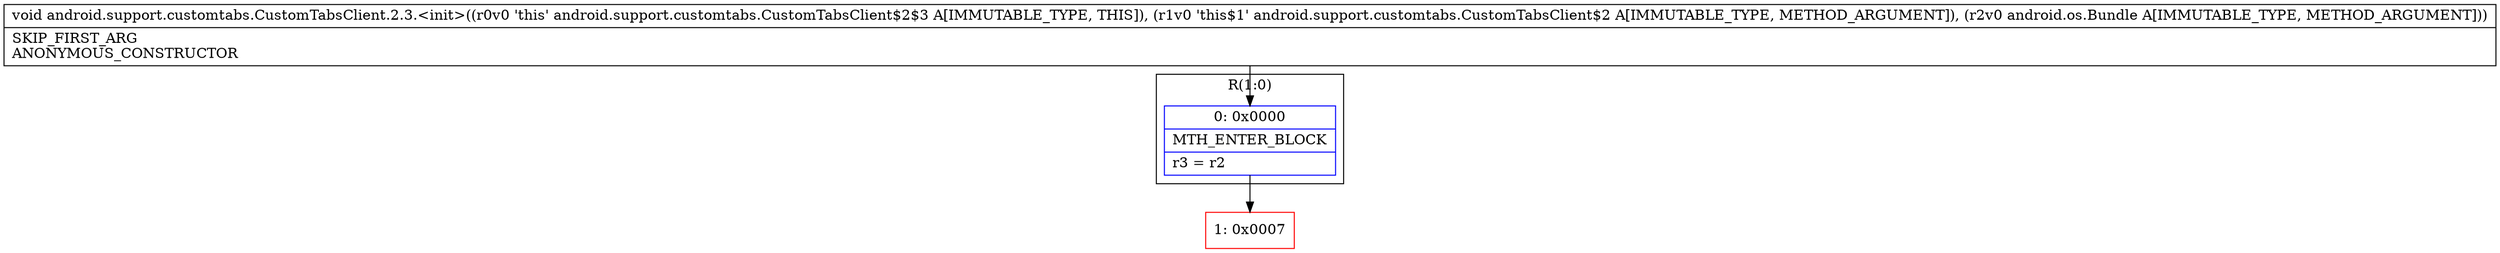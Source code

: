 digraph "CFG forandroid.support.customtabs.CustomTabsClient.2.3.\<init\>(Landroid\/support\/customtabs\/CustomTabsClient$2;Landroid\/os\/Bundle;)V" {
subgraph cluster_Region_279434075 {
label = "R(1:0)";
node [shape=record,color=blue];
Node_0 [shape=record,label="{0\:\ 0x0000|MTH_ENTER_BLOCK\l|r3 = r2\l}"];
}
Node_1 [shape=record,color=red,label="{1\:\ 0x0007}"];
MethodNode[shape=record,label="{void android.support.customtabs.CustomTabsClient.2.3.\<init\>((r0v0 'this' android.support.customtabs.CustomTabsClient$2$3 A[IMMUTABLE_TYPE, THIS]), (r1v0 'this$1' android.support.customtabs.CustomTabsClient$2 A[IMMUTABLE_TYPE, METHOD_ARGUMENT]), (r2v0 android.os.Bundle A[IMMUTABLE_TYPE, METHOD_ARGUMENT]))  | SKIP_FIRST_ARG\lANONYMOUS_CONSTRUCTOR\l}"];
MethodNode -> Node_0;
Node_0 -> Node_1;
}

